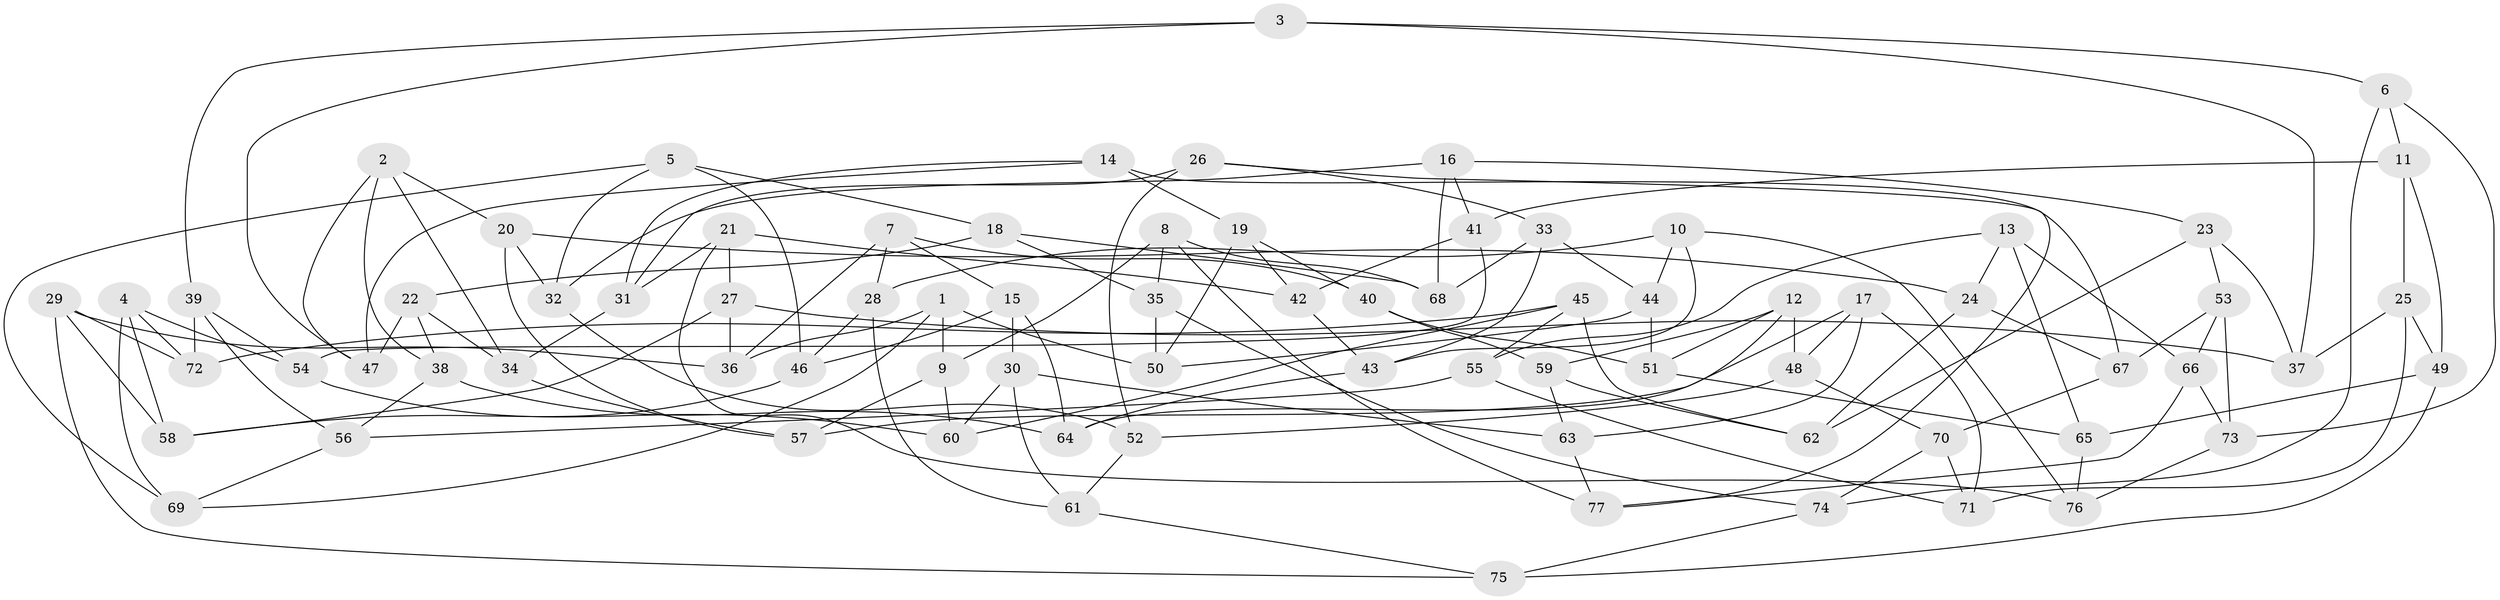 // coarse degree distribution, {6: 0.425, 4: 0.125, 5: 0.425, 3: 0.025}
// Generated by graph-tools (version 1.1) at 2025/38/03/04/25 23:38:11]
// undirected, 77 vertices, 154 edges
graph export_dot {
  node [color=gray90,style=filled];
  1;
  2;
  3;
  4;
  5;
  6;
  7;
  8;
  9;
  10;
  11;
  12;
  13;
  14;
  15;
  16;
  17;
  18;
  19;
  20;
  21;
  22;
  23;
  24;
  25;
  26;
  27;
  28;
  29;
  30;
  31;
  32;
  33;
  34;
  35;
  36;
  37;
  38;
  39;
  40;
  41;
  42;
  43;
  44;
  45;
  46;
  47;
  48;
  49;
  50;
  51;
  52;
  53;
  54;
  55;
  56;
  57;
  58;
  59;
  60;
  61;
  62;
  63;
  64;
  65;
  66;
  67;
  68;
  69;
  70;
  71;
  72;
  73;
  74;
  75;
  76;
  77;
  1 -- 36;
  1 -- 69;
  1 -- 50;
  1 -- 9;
  2 -- 34;
  2 -- 20;
  2 -- 47;
  2 -- 38;
  3 -- 6;
  3 -- 39;
  3 -- 47;
  3 -- 37;
  4 -- 69;
  4 -- 58;
  4 -- 54;
  4 -- 72;
  5 -- 69;
  5 -- 32;
  5 -- 18;
  5 -- 46;
  6 -- 11;
  6 -- 74;
  6 -- 73;
  7 -- 15;
  7 -- 36;
  7 -- 40;
  7 -- 28;
  8 -- 35;
  8 -- 9;
  8 -- 68;
  8 -- 77;
  9 -- 57;
  9 -- 60;
  10 -- 28;
  10 -- 76;
  10 -- 43;
  10 -- 44;
  11 -- 25;
  11 -- 41;
  11 -- 49;
  12 -- 59;
  12 -- 51;
  12 -- 48;
  12 -- 64;
  13 -- 66;
  13 -- 24;
  13 -- 65;
  13 -- 55;
  14 -- 31;
  14 -- 19;
  14 -- 67;
  14 -- 47;
  15 -- 30;
  15 -- 46;
  15 -- 64;
  16 -- 68;
  16 -- 41;
  16 -- 23;
  16 -- 32;
  17 -- 71;
  17 -- 48;
  17 -- 57;
  17 -- 63;
  18 -- 35;
  18 -- 22;
  18 -- 68;
  19 -- 50;
  19 -- 40;
  19 -- 42;
  20 -- 57;
  20 -- 32;
  20 -- 24;
  21 -- 27;
  21 -- 76;
  21 -- 42;
  21 -- 31;
  22 -- 38;
  22 -- 34;
  22 -- 47;
  23 -- 37;
  23 -- 62;
  23 -- 53;
  24 -- 62;
  24 -- 67;
  25 -- 71;
  25 -- 37;
  25 -- 49;
  26 -- 31;
  26 -- 33;
  26 -- 77;
  26 -- 52;
  27 -- 37;
  27 -- 58;
  27 -- 36;
  28 -- 46;
  28 -- 61;
  29 -- 75;
  29 -- 72;
  29 -- 36;
  29 -- 58;
  30 -- 60;
  30 -- 61;
  30 -- 63;
  31 -- 34;
  32 -- 52;
  33 -- 43;
  33 -- 44;
  33 -- 68;
  34 -- 57;
  35 -- 50;
  35 -- 74;
  38 -- 56;
  38 -- 64;
  39 -- 54;
  39 -- 56;
  39 -- 72;
  40 -- 51;
  40 -- 59;
  41 -- 54;
  41 -- 42;
  42 -- 43;
  43 -- 64;
  44 -- 51;
  44 -- 50;
  45 -- 60;
  45 -- 72;
  45 -- 55;
  45 -- 62;
  46 -- 58;
  48 -- 52;
  48 -- 70;
  49 -- 65;
  49 -- 75;
  51 -- 65;
  52 -- 61;
  53 -- 66;
  53 -- 73;
  53 -- 67;
  54 -- 60;
  55 -- 71;
  55 -- 56;
  56 -- 69;
  59 -- 63;
  59 -- 62;
  61 -- 75;
  63 -- 77;
  65 -- 76;
  66 -- 77;
  66 -- 73;
  67 -- 70;
  70 -- 74;
  70 -- 71;
  73 -- 76;
  74 -- 75;
}

